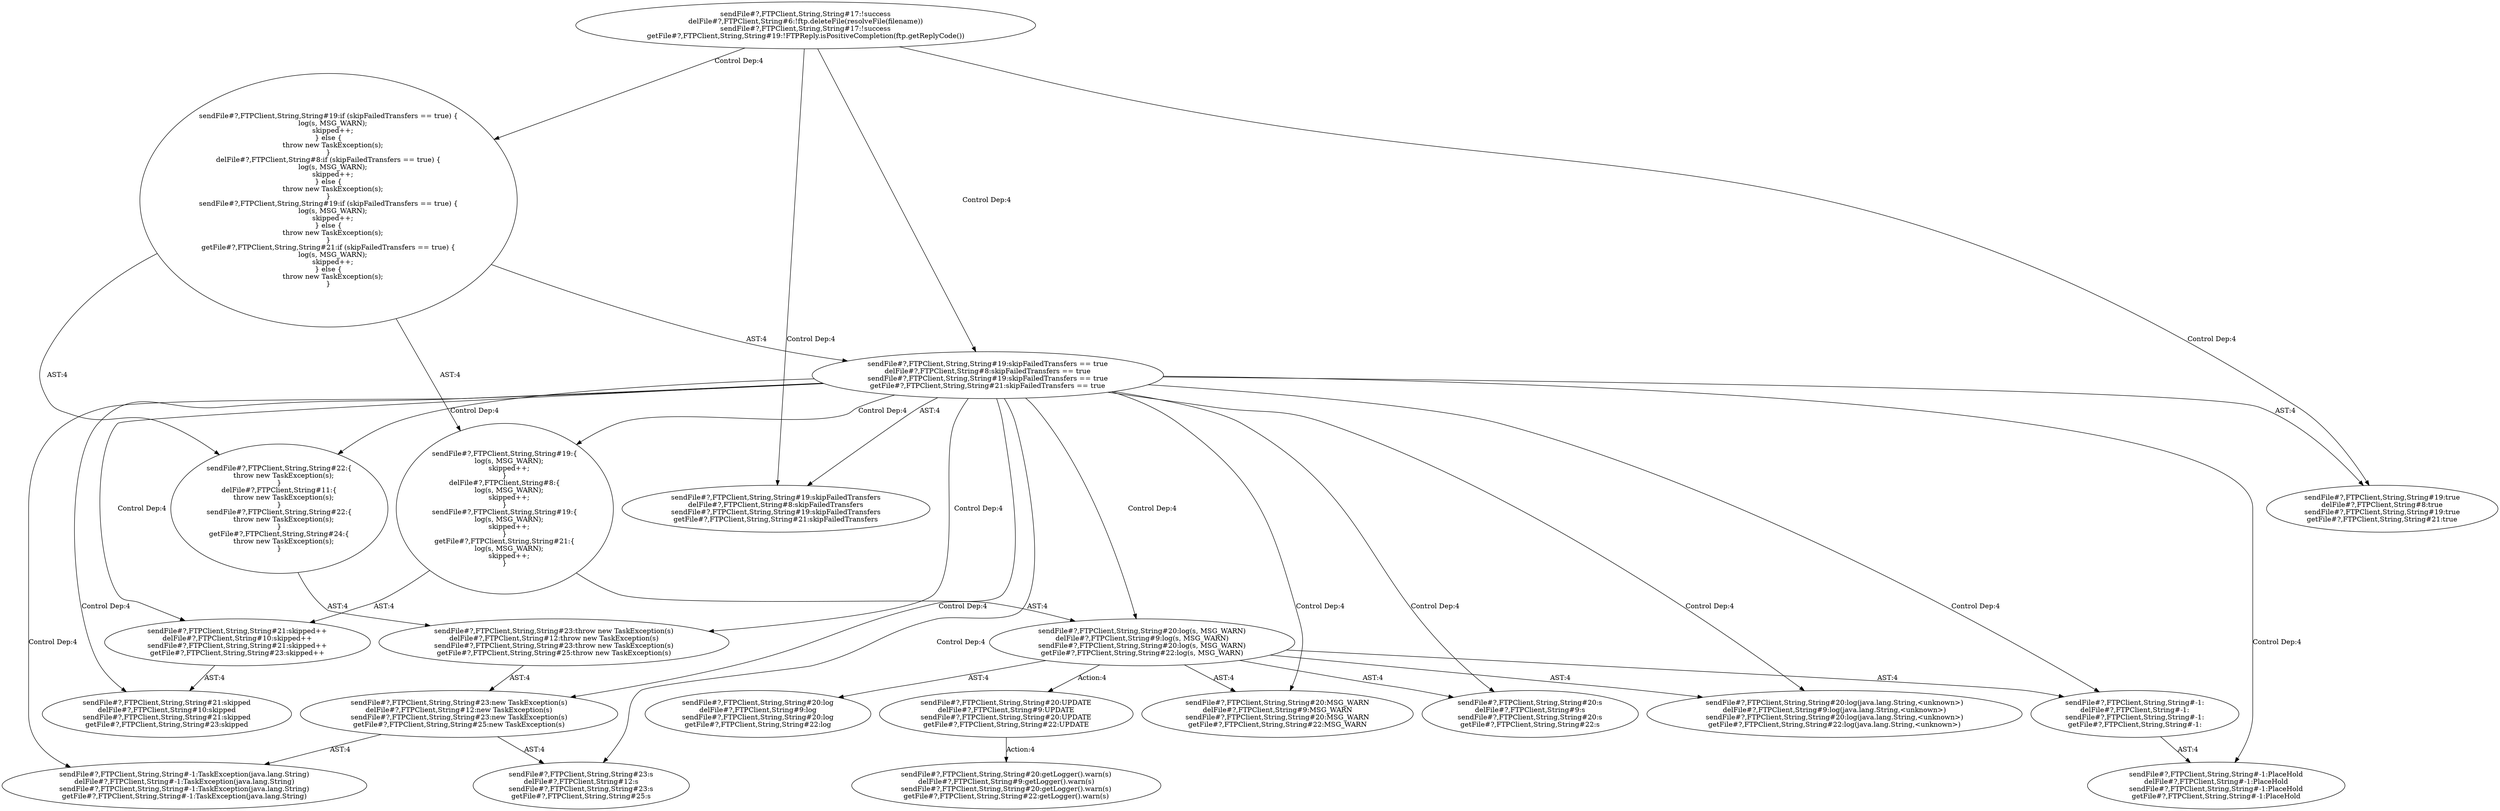 digraph "Pattern" {
0 [label="sendFile#?,FTPClient,String,String#20:UPDATE
delFile#?,FTPClient,String#9:UPDATE
sendFile#?,FTPClient,String,String#20:UPDATE
getFile#?,FTPClient,String,String#22:UPDATE" shape=ellipse]
1 [label="sendFile#?,FTPClient,String,String#20:log(s, MSG_WARN)
delFile#?,FTPClient,String#9:log(s, MSG_WARN)
sendFile#?,FTPClient,String,String#20:log(s, MSG_WARN)
getFile#?,FTPClient,String,String#22:log(s, MSG_WARN)" shape=ellipse]
2 [label="sendFile#?,FTPClient,String,String#19:skipFailedTransfers == true
delFile#?,FTPClient,String#8:skipFailedTransfers == true
sendFile#?,FTPClient,String,String#19:skipFailedTransfers == true
getFile#?,FTPClient,String,String#21:skipFailedTransfers == true" shape=ellipse]
3 [label="sendFile#?,FTPClient,String,String#17:!success
delFile#?,FTPClient,String#6:!ftp.deleteFile(resolveFile(filename))
sendFile#?,FTPClient,String,String#17:!success
getFile#?,FTPClient,String,String#19:!FTPReply.isPositiveCompletion(ftp.getReplyCode())" shape=ellipse]
4 [label="sendFile#?,FTPClient,String,String#19:if (skipFailedTransfers == true) \{
    log(s, MSG_WARN);
    skipped++;
\} else \{
    throw new TaskException(s);
\}
delFile#?,FTPClient,String#8:if (skipFailedTransfers == true) \{
    log(s, MSG_WARN);
    skipped++;
\} else \{
    throw new TaskException(s);
\}
sendFile#?,FTPClient,String,String#19:if (skipFailedTransfers == true) \{
    log(s, MSG_WARN);
    skipped++;
\} else \{
    throw new TaskException(s);
\}
getFile#?,FTPClient,String,String#21:if (skipFailedTransfers == true) \{
    log(s, MSG_WARN);
    skipped++;
\} else \{
    throw new TaskException(s);
\}" shape=ellipse]
5 [label="sendFile#?,FTPClient,String,String#19:skipFailedTransfers
delFile#?,FTPClient,String#8:skipFailedTransfers
sendFile#?,FTPClient,String,String#19:skipFailedTransfers
getFile#?,FTPClient,String,String#21:skipFailedTransfers" shape=ellipse]
6 [label="sendFile#?,FTPClient,String,String#19:true
delFile#?,FTPClient,String#8:true
sendFile#?,FTPClient,String,String#19:true
getFile#?,FTPClient,String,String#21:true" shape=ellipse]
7 [label="sendFile#?,FTPClient,String,String#19:\{
    log(s, MSG_WARN);
    skipped++;
\}
delFile#?,FTPClient,String#8:\{
    log(s, MSG_WARN);
    skipped++;
\}
sendFile#?,FTPClient,String,String#19:\{
    log(s, MSG_WARN);
    skipped++;
\}
getFile#?,FTPClient,String,String#21:\{
    log(s, MSG_WARN);
    skipped++;
\}" shape=ellipse]
8 [label="sendFile#?,FTPClient,String,String#20:log(java.lang.String,<unknown>)
delFile#?,FTPClient,String#9:log(java.lang.String,<unknown>)
sendFile#?,FTPClient,String,String#20:log(java.lang.String,<unknown>)
getFile#?,FTPClient,String,String#22:log(java.lang.String,<unknown>)" shape=ellipse]
9 [label="sendFile#?,FTPClient,String,String#-1:
delFile#?,FTPClient,String#-1:
sendFile#?,FTPClient,String,String#-1:
getFile#?,FTPClient,String,String#-1:" shape=ellipse]
10 [label="sendFile#?,FTPClient,String,String#-1:PlaceHold
delFile#?,FTPClient,String#-1:PlaceHold
sendFile#?,FTPClient,String,String#-1:PlaceHold
getFile#?,FTPClient,String,String#-1:PlaceHold" shape=ellipse]
11 [label="sendFile#?,FTPClient,String,String#20:s
delFile#?,FTPClient,String#9:s
sendFile#?,FTPClient,String,String#20:s
getFile#?,FTPClient,String,String#22:s" shape=ellipse]
12 [label="sendFile#?,FTPClient,String,String#20:MSG_WARN
delFile#?,FTPClient,String#9:MSG_WARN
sendFile#?,FTPClient,String,String#20:MSG_WARN
getFile#?,FTPClient,String,String#22:MSG_WARN" shape=ellipse]
13 [label="sendFile#?,FTPClient,String,String#21:skipped++
delFile#?,FTPClient,String#10:skipped++
sendFile#?,FTPClient,String,String#21:skipped++
getFile#?,FTPClient,String,String#23:skipped++" shape=ellipse]
14 [label="sendFile#?,FTPClient,String,String#21:skipped
delFile#?,FTPClient,String#10:skipped
sendFile#?,FTPClient,String,String#21:skipped
getFile#?,FTPClient,String,String#23:skipped" shape=ellipse]
15 [label="sendFile#?,FTPClient,String,String#22:\{
    throw new TaskException(s);
\}
delFile#?,FTPClient,String#11:\{
    throw new TaskException(s);
\}
sendFile#?,FTPClient,String,String#22:\{
    throw new TaskException(s);
\}
getFile#?,FTPClient,String,String#24:\{
    throw new TaskException(s);
\}" shape=ellipse]
16 [label="sendFile#?,FTPClient,String,String#23:throw new TaskException(s)
delFile#?,FTPClient,String#12:throw new TaskException(s)
sendFile#?,FTPClient,String,String#23:throw new TaskException(s)
getFile#?,FTPClient,String,String#25:throw new TaskException(s)" shape=ellipse]
17 [label="sendFile#?,FTPClient,String,String#23:new TaskException(s)
delFile#?,FTPClient,String#12:new TaskException(s)
sendFile#?,FTPClient,String,String#23:new TaskException(s)
getFile#?,FTPClient,String,String#25:new TaskException(s)" shape=ellipse]
18 [label="sendFile#?,FTPClient,String,String#-1:TaskException(java.lang.String)
delFile#?,FTPClient,String#-1:TaskException(java.lang.String)
sendFile#?,FTPClient,String,String#-1:TaskException(java.lang.String)
getFile#?,FTPClient,String,String#-1:TaskException(java.lang.String)" shape=ellipse]
19 [label="sendFile#?,FTPClient,String,String#23:s
delFile#?,FTPClient,String#12:s
sendFile#?,FTPClient,String,String#23:s
getFile#?,FTPClient,String,String#25:s" shape=ellipse]
20 [label="sendFile#?,FTPClient,String,String#20:log
delFile#?,FTPClient,String#9:log
sendFile#?,FTPClient,String,String#20:log
getFile#?,FTPClient,String,String#22:log" shape=ellipse]
21 [label="sendFile#?,FTPClient,String,String#20:getLogger().warn(s)
delFile#?,FTPClient,String#9:getLogger().warn(s)
sendFile#?,FTPClient,String,String#20:getLogger().warn(s)
getFile#?,FTPClient,String,String#22:getLogger().warn(s)" shape=ellipse]
0 -> 21 [label="Action:4"];
1 -> 0 [label="Action:4"];
1 -> 20 [label="AST:4"];
1 -> 9 [label="AST:4"];
1 -> 8 [label="AST:4"];
1 -> 11 [label="AST:4"];
1 -> 12 [label="AST:4"];
2 -> 1 [label="Control Dep:4"];
2 -> 5 [label="AST:4"];
2 -> 6 [label="AST:4"];
2 -> 7 [label="Control Dep:4"];
2 -> 8 [label="Control Dep:4"];
2 -> 9 [label="Control Dep:4"];
2 -> 10 [label="Control Dep:4"];
2 -> 11 [label="Control Dep:4"];
2 -> 12 [label="Control Dep:4"];
2 -> 13 [label="Control Dep:4"];
2 -> 14 [label="Control Dep:4"];
2 -> 15 [label="Control Dep:4"];
2 -> 16 [label="Control Dep:4"];
2 -> 17 [label="Control Dep:4"];
2 -> 18 [label="Control Dep:4"];
2 -> 19 [label="Control Dep:4"];
3 -> 2 [label="Control Dep:4"];
3 -> 4 [label="Control Dep:4"];
3 -> 5 [label="Control Dep:4"];
3 -> 6 [label="Control Dep:4"];
4 -> 2 [label="AST:4"];
4 -> 7 [label="AST:4"];
4 -> 15 [label="AST:4"];
7 -> 1 [label="AST:4"];
7 -> 13 [label="AST:4"];
9 -> 10 [label="AST:4"];
13 -> 14 [label="AST:4"];
15 -> 16 [label="AST:4"];
16 -> 17 [label="AST:4"];
17 -> 18 [label="AST:4"];
17 -> 19 [label="AST:4"];
}